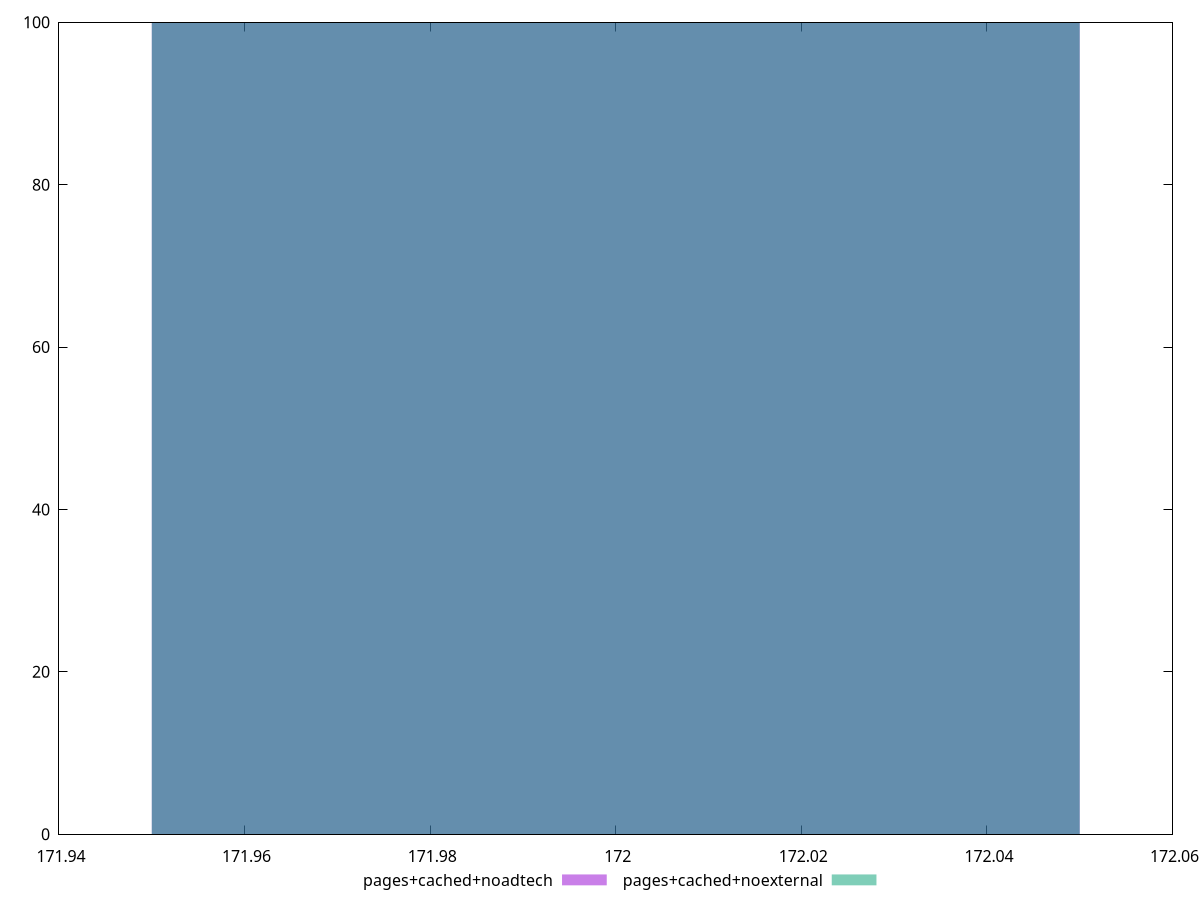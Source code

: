 reset
set terminal svg size 640, 500 enhanced background rgb 'white'
set output "reprap/dom-size/comparison/histogram/4_vs_5.svg"

$pagesCachedNoadtech <<EOF
172 100
EOF

$pagesCachedNoexternal <<EOF
172 100
EOF

set key outside below
set boxwidth 0.1
set yrange [0:100]
set style fill transparent solid 0.5 noborder

plot \
  $pagesCachedNoadtech title "pages+cached+noadtech" with boxes, \
  $pagesCachedNoexternal title "pages+cached+noexternal" with boxes, \


reset